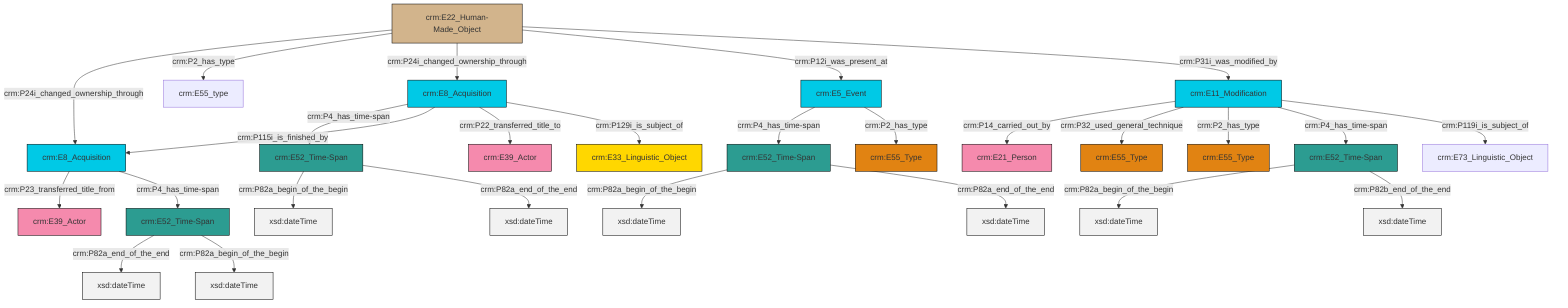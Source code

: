 graph TD
classDef Literal fill:#f2f2f2,stroke:#000000;
classDef CRM_Entity fill:#FFFFFF,stroke:#000000;
classDef Temporal_Entity fill:#00C9E6, stroke:#000000;
classDef Type fill:#E18312, stroke:#000000;
classDef Time-Span fill:#2C9C91, stroke:#000000;
classDef Appellation fill:#FFEB7F, stroke:#000000;
classDef Place fill:#008836, stroke:#000000;
classDef Persistent_Item fill:#B266B2, stroke:#000000;
classDef Conceptual_Object fill:#FFD700, stroke:#000000;
classDef Physical_Thing fill:#D2B48C, stroke:#000000;
classDef Actor fill:#f58aad, stroke:#000000;
classDef PC_Classes fill:#4ce600, stroke:#000000;
classDef Multi fill:#cccccc,stroke:#000000;

6["crm:E22_Human-Made_Object"]:::Physical_Thing -->|crm:P24i_changed_ownership_through| 7["crm:E8_Acquisition"]:::Temporal_Entity
8["crm:E5_Event"]:::Temporal_Entity -->|crm:P4_has_time-span| 9["crm:E52_Time-Span"]:::Time-Span
10["crm:E52_Time-Span"]:::Time-Span -->|crm:P82a_end_of_the_end| 11[xsd:dateTime]:::Literal
6["crm:E22_Human-Made_Object"]:::Physical_Thing -->|crm:P2_has_type| 12["crm:E55_type"]:::Default
10["crm:E52_Time-Span"]:::Time-Span -->|crm:P82a_begin_of_the_begin| 13[xsd:dateTime]:::Literal
2["crm:E11_Modification"]:::Temporal_Entity -->|crm:P14_carried_out_by| 14["crm:E21_Person"]:::Actor
2["crm:E11_Modification"]:::Temporal_Entity -->|crm:P32_used_general_technique| 19["crm:E55_Type"]:::Type
7["crm:E8_Acquisition"]:::Temporal_Entity -->|crm:P23_transferred_title_from| 4["crm:E39_Actor"]:::Actor
20["crm:E52_Time-Span"]:::Time-Span -->|crm:P82a_begin_of_the_begin| 21[xsd:dateTime]:::Literal
23["crm:E8_Acquisition"]:::Temporal_Entity -->|crm:P4_has_time-span| 24["crm:E52_Time-Span"]:::Time-Span
2["crm:E11_Modification"]:::Temporal_Entity -->|crm:P2_has_type| 26["crm:E55_Type"]:::Type
7["crm:E8_Acquisition"]:::Temporal_Entity -->|crm:P4_has_time-span| 10["crm:E52_Time-Span"]:::Time-Span
24["crm:E52_Time-Span"]:::Time-Span -->|crm:P82a_begin_of_the_begin| 28[xsd:dateTime]:::Literal
23["crm:E8_Acquisition"]:::Temporal_Entity -->|crm:P115i_is_finished_by| 7["crm:E8_Acquisition"]:::Temporal_Entity
2["crm:E11_Modification"]:::Temporal_Entity -->|crm:P4_has_time-span| 20["crm:E52_Time-Span"]:::Time-Span
8["crm:E5_Event"]:::Temporal_Entity -->|crm:P2_has_type| 16["crm:E55_Type"]:::Type
6["crm:E22_Human-Made_Object"]:::Physical_Thing -->|crm:P24i_changed_ownership_through| 23["crm:E8_Acquisition"]:::Temporal_Entity
24["crm:E52_Time-Span"]:::Time-Span -->|crm:P82a_end_of_the_end| 33[xsd:dateTime]:::Literal
23["crm:E8_Acquisition"]:::Temporal_Entity -->|crm:P22_transferred_title_to| 0["crm:E39_Actor"]:::Actor
2["crm:E11_Modification"]:::Temporal_Entity -->|crm:P119i_is_subject_of| 34["crm:E73_Linguistic_Object"]:::Default
9["crm:E52_Time-Span"]:::Time-Span -->|crm:P82a_begin_of_the_begin| 35[xsd:dateTime]:::Literal
23["crm:E8_Acquisition"]:::Temporal_Entity -->|crm:P129i_is_subject_of| 31["crm:E33_Linguistic_Object"]:::Conceptual_Object
9["crm:E52_Time-Span"]:::Time-Span -->|crm:P82a_end_of_the_end| 36[xsd:dateTime]:::Literal
20["crm:E52_Time-Span"]:::Time-Span -->|crm:P82b_end_of_the_end| 37[xsd:dateTime]:::Literal
6["crm:E22_Human-Made_Object"]:::Physical_Thing -->|crm:P12i_was_present_at| 8["crm:E5_Event"]:::Temporal_Entity
6["crm:E22_Human-Made_Object"]:::Physical_Thing -->|crm:P31i_was_modified_by| 2["crm:E11_Modification"]:::Temporal_Entity